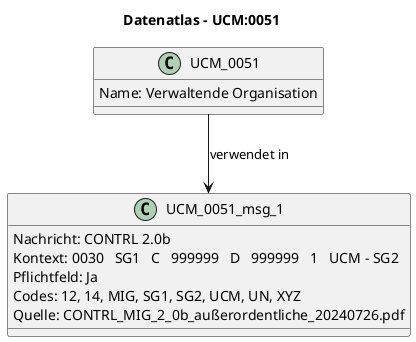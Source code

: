 @startuml
title Datenatlas – UCM:0051
class UCM_0051 {
  Name: Verwaltende Organisation
}
class UCM_0051_msg_1 {
  Nachricht: CONTRL 2.0b
  Kontext: 0030   SG1   C   999999   D   999999   1   UCM - SG2
  Pflichtfeld: Ja
  Codes: 12, 14, MIG, SG1, SG2, UCM, UN, XYZ
  Quelle: CONTRL_MIG_2_0b_außerordentliche_20240726.pdf
}
UCM_0051 --> UCM_0051_msg_1 : verwendet in
@enduml
